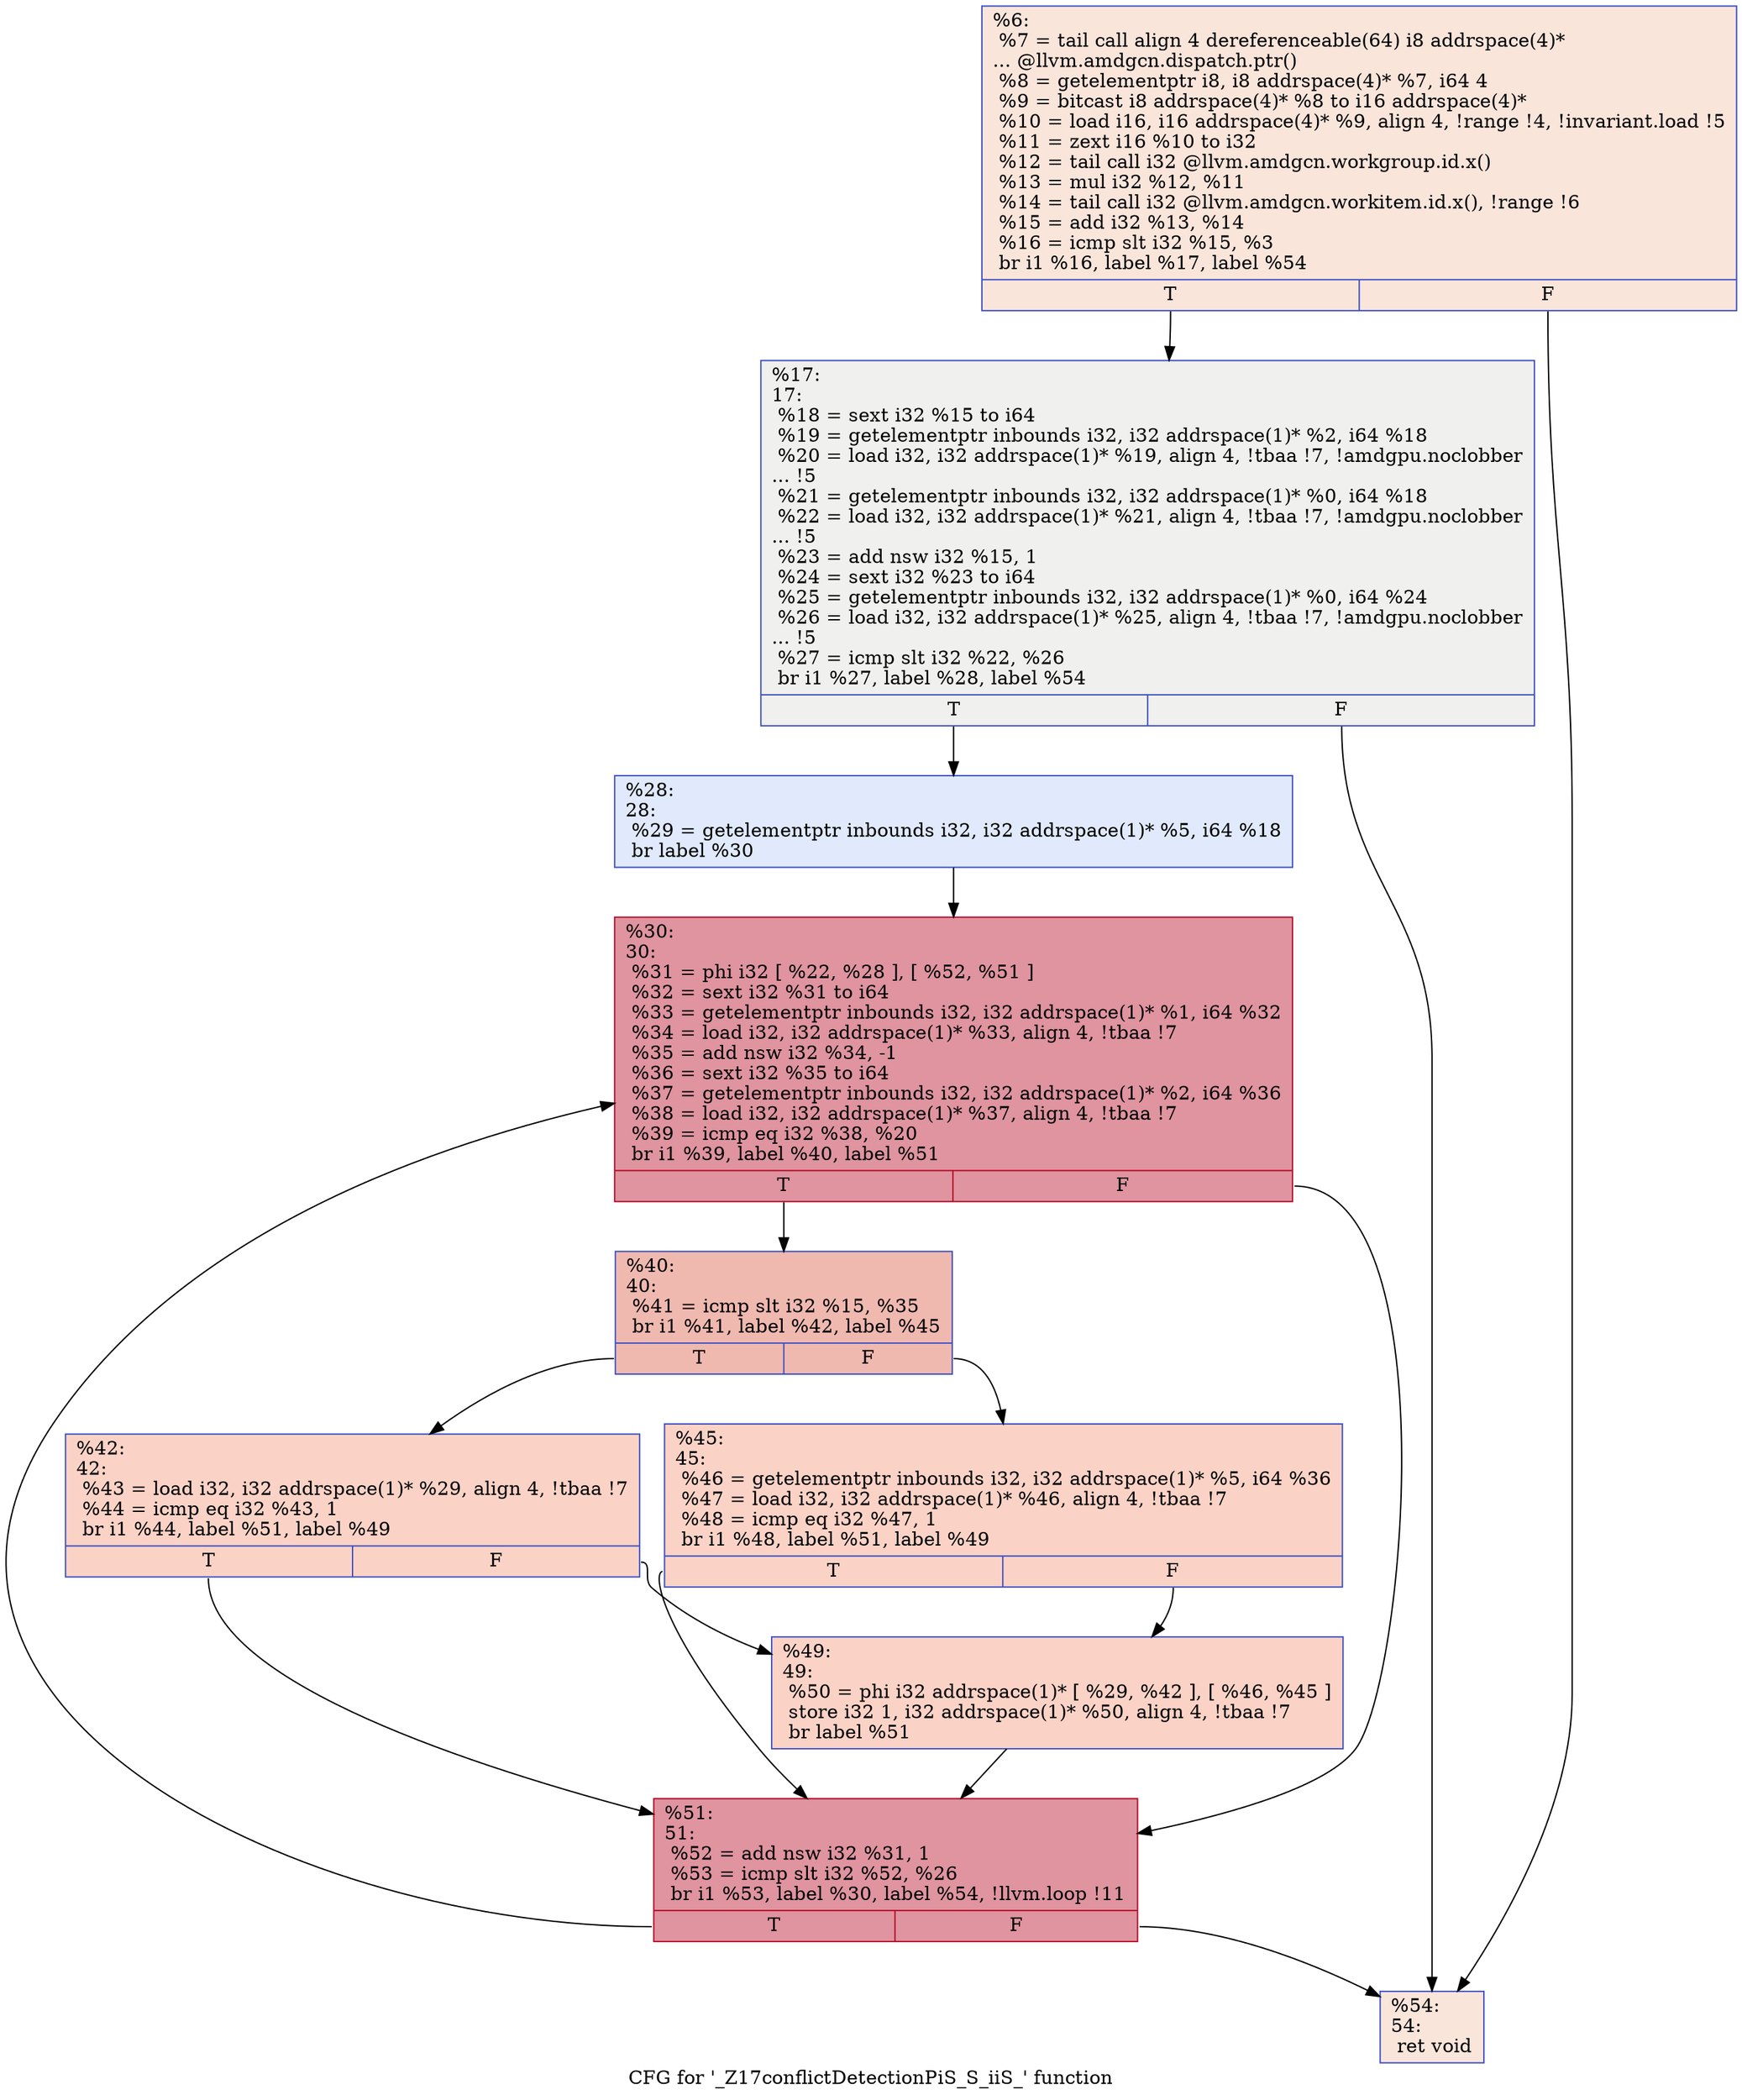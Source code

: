 digraph "CFG for '_Z17conflictDetectionPiS_S_iiS_' function" {
	label="CFG for '_Z17conflictDetectionPiS_S_iiS_' function";

	Node0x5dce890 [shape=record,color="#3d50c3ff", style=filled, fillcolor="#f4c5ad70",label="{%6:\l  %7 = tail call align 4 dereferenceable(64) i8 addrspace(4)*\l... @llvm.amdgcn.dispatch.ptr()\l  %8 = getelementptr i8, i8 addrspace(4)* %7, i64 4\l  %9 = bitcast i8 addrspace(4)* %8 to i16 addrspace(4)*\l  %10 = load i16, i16 addrspace(4)* %9, align 4, !range !4, !invariant.load !5\l  %11 = zext i16 %10 to i32\l  %12 = tail call i32 @llvm.amdgcn.workgroup.id.x()\l  %13 = mul i32 %12, %11\l  %14 = tail call i32 @llvm.amdgcn.workitem.id.x(), !range !6\l  %15 = add i32 %13, %14\l  %16 = icmp slt i32 %15, %3\l  br i1 %16, label %17, label %54\l|{<s0>T|<s1>F}}"];
	Node0x5dce890:s0 -> Node0x5dcf170;
	Node0x5dce890:s1 -> Node0x5dd0860;
	Node0x5dcf170 [shape=record,color="#3d50c3ff", style=filled, fillcolor="#dedcdb70",label="{%17:\l17:                                               \l  %18 = sext i32 %15 to i64\l  %19 = getelementptr inbounds i32, i32 addrspace(1)* %2, i64 %18\l  %20 = load i32, i32 addrspace(1)* %19, align 4, !tbaa !7, !amdgpu.noclobber\l... !5\l  %21 = getelementptr inbounds i32, i32 addrspace(1)* %0, i64 %18\l  %22 = load i32, i32 addrspace(1)* %21, align 4, !tbaa !7, !amdgpu.noclobber\l... !5\l  %23 = add nsw i32 %15, 1\l  %24 = sext i32 %23 to i64\l  %25 = getelementptr inbounds i32, i32 addrspace(1)* %0, i64 %24\l  %26 = load i32, i32 addrspace(1)* %25, align 4, !tbaa !7, !amdgpu.noclobber\l... !5\l  %27 = icmp slt i32 %22, %26\l  br i1 %27, label %28, label %54\l|{<s0>T|<s1>F}}"];
	Node0x5dcf170:s0 -> Node0x5dd1d20;
	Node0x5dcf170:s1 -> Node0x5dd0860;
	Node0x5dd1d20 [shape=record,color="#3d50c3ff", style=filled, fillcolor="#b9d0f970",label="{%28:\l28:                                               \l  %29 = getelementptr inbounds i32, i32 addrspace(1)* %5, i64 %18\l  br label %30\l}"];
	Node0x5dd1d20 -> Node0x5dd1f00;
	Node0x5dd1f00 [shape=record,color="#b70d28ff", style=filled, fillcolor="#b70d2870",label="{%30:\l30:                                               \l  %31 = phi i32 [ %22, %28 ], [ %52, %51 ]\l  %32 = sext i32 %31 to i64\l  %33 = getelementptr inbounds i32, i32 addrspace(1)* %1, i64 %32\l  %34 = load i32, i32 addrspace(1)* %33, align 4, !tbaa !7\l  %35 = add nsw i32 %34, -1\l  %36 = sext i32 %35 to i64\l  %37 = getelementptr inbounds i32, i32 addrspace(1)* %2, i64 %36\l  %38 = load i32, i32 addrspace(1)* %37, align 4, !tbaa !7\l  %39 = icmp eq i32 %38, %20\l  br i1 %39, label %40, label %51\l|{<s0>T|<s1>F}}"];
	Node0x5dd1f00:s0 -> Node0x5dd2680;
	Node0x5dd1f00:s1 -> Node0x5dd1fc0;
	Node0x5dd2680 [shape=record,color="#3d50c3ff", style=filled, fillcolor="#de614d70",label="{%40:\l40:                                               \l  %41 = icmp slt i32 %15, %35\l  br i1 %41, label %42, label %45\l|{<s0>T|<s1>F}}"];
	Node0x5dd2680:s0 -> Node0x5dd2850;
	Node0x5dd2680:s1 -> Node0x5dd28a0;
	Node0x5dd2850 [shape=record,color="#3d50c3ff", style=filled, fillcolor="#f59c7d70",label="{%42:\l42:                                               \l  %43 = load i32, i32 addrspace(1)* %29, align 4, !tbaa !7\l  %44 = icmp eq i32 %43, 1\l  br i1 %44, label %51, label %49\l|{<s0>T|<s1>F}}"];
	Node0x5dd2850:s0 -> Node0x5dd1fc0;
	Node0x5dd2850:s1 -> Node0x5dd2ae0;
	Node0x5dd28a0 [shape=record,color="#3d50c3ff", style=filled, fillcolor="#f59c7d70",label="{%45:\l45:                                               \l  %46 = getelementptr inbounds i32, i32 addrspace(1)* %5, i64 %36\l  %47 = load i32, i32 addrspace(1)* %46, align 4, !tbaa !7\l  %48 = icmp eq i32 %47, 1\l  br i1 %48, label %51, label %49\l|{<s0>T|<s1>F}}"];
	Node0x5dd28a0:s0 -> Node0x5dd1fc0;
	Node0x5dd28a0:s1 -> Node0x5dd2ae0;
	Node0x5dd2ae0 [shape=record,color="#3d50c3ff", style=filled, fillcolor="#f59c7d70",label="{%49:\l49:                                               \l  %50 = phi i32 addrspace(1)* [ %29, %42 ], [ %46, %45 ]\l  store i32 1, i32 addrspace(1)* %50, align 4, !tbaa !7\l  br label %51\l}"];
	Node0x5dd2ae0 -> Node0x5dd1fc0;
	Node0x5dd1fc0 [shape=record,color="#b70d28ff", style=filled, fillcolor="#b70d2870",label="{%51:\l51:                                               \l  %52 = add nsw i32 %31, 1\l  %53 = icmp slt i32 %52, %26\l  br i1 %53, label %30, label %54, !llvm.loop !11\l|{<s0>T|<s1>F}}"];
	Node0x5dd1fc0:s0 -> Node0x5dd1f00;
	Node0x5dd1fc0:s1 -> Node0x5dd0860;
	Node0x5dd0860 [shape=record,color="#3d50c3ff", style=filled, fillcolor="#f4c5ad70",label="{%54:\l54:                                               \l  ret void\l}"];
}

